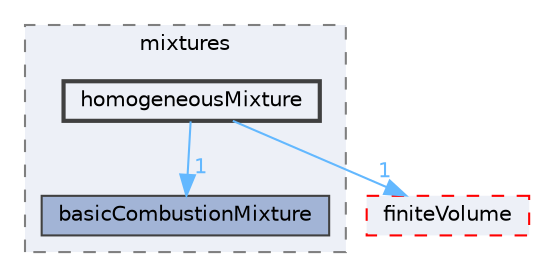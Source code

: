 digraph "src/thermophysicalModels/reactionThermo/mixtures/homogeneousMixture"
{
 // LATEX_PDF_SIZE
  bgcolor="transparent";
  edge [fontname=Helvetica,fontsize=10,labelfontname=Helvetica,labelfontsize=10];
  node [fontname=Helvetica,fontsize=10,shape=box,height=0.2,width=0.4];
  compound=true
  subgraph clusterdir_4c3899116fa10d6c6748b991d6c665d1 {
    graph [ bgcolor="#edf0f7", pencolor="grey50", label="mixtures", fontname=Helvetica,fontsize=10 style="filled,dashed", URL="dir_4c3899116fa10d6c6748b991d6c665d1.html",tooltip=""]
  dir_304be2c3c3e20d27db4225b2b34f5ead [label="basicCombustionMixture", fillcolor="#a2b4d6", color="grey25", style="filled", URL="dir_304be2c3c3e20d27db4225b2b34f5ead.html",tooltip=""];
  dir_2c47dd594bafbfedbefffd42d67f413d [label="homogeneousMixture", fillcolor="#edf0f7", color="grey25", style="filled,bold", URL="dir_2c47dd594bafbfedbefffd42d67f413d.html",tooltip=""];
  }
  dir_9bd15774b555cf7259a6fa18f99fe99b [label="finiteVolume", fillcolor="#edf0f7", color="red", style="filled,dashed", URL="dir_9bd15774b555cf7259a6fa18f99fe99b.html",tooltip=""];
  dir_2c47dd594bafbfedbefffd42d67f413d->dir_304be2c3c3e20d27db4225b2b34f5ead [headlabel="1", labeldistance=1.5 headhref="dir_001747_000222.html" href="dir_001747_000222.html" color="steelblue1" fontcolor="steelblue1"];
  dir_2c47dd594bafbfedbefffd42d67f413d->dir_9bd15774b555cf7259a6fa18f99fe99b [headlabel="1", labeldistance=1.5 headhref="dir_001747_001387.html" href="dir_001747_001387.html" color="steelblue1" fontcolor="steelblue1"];
}
